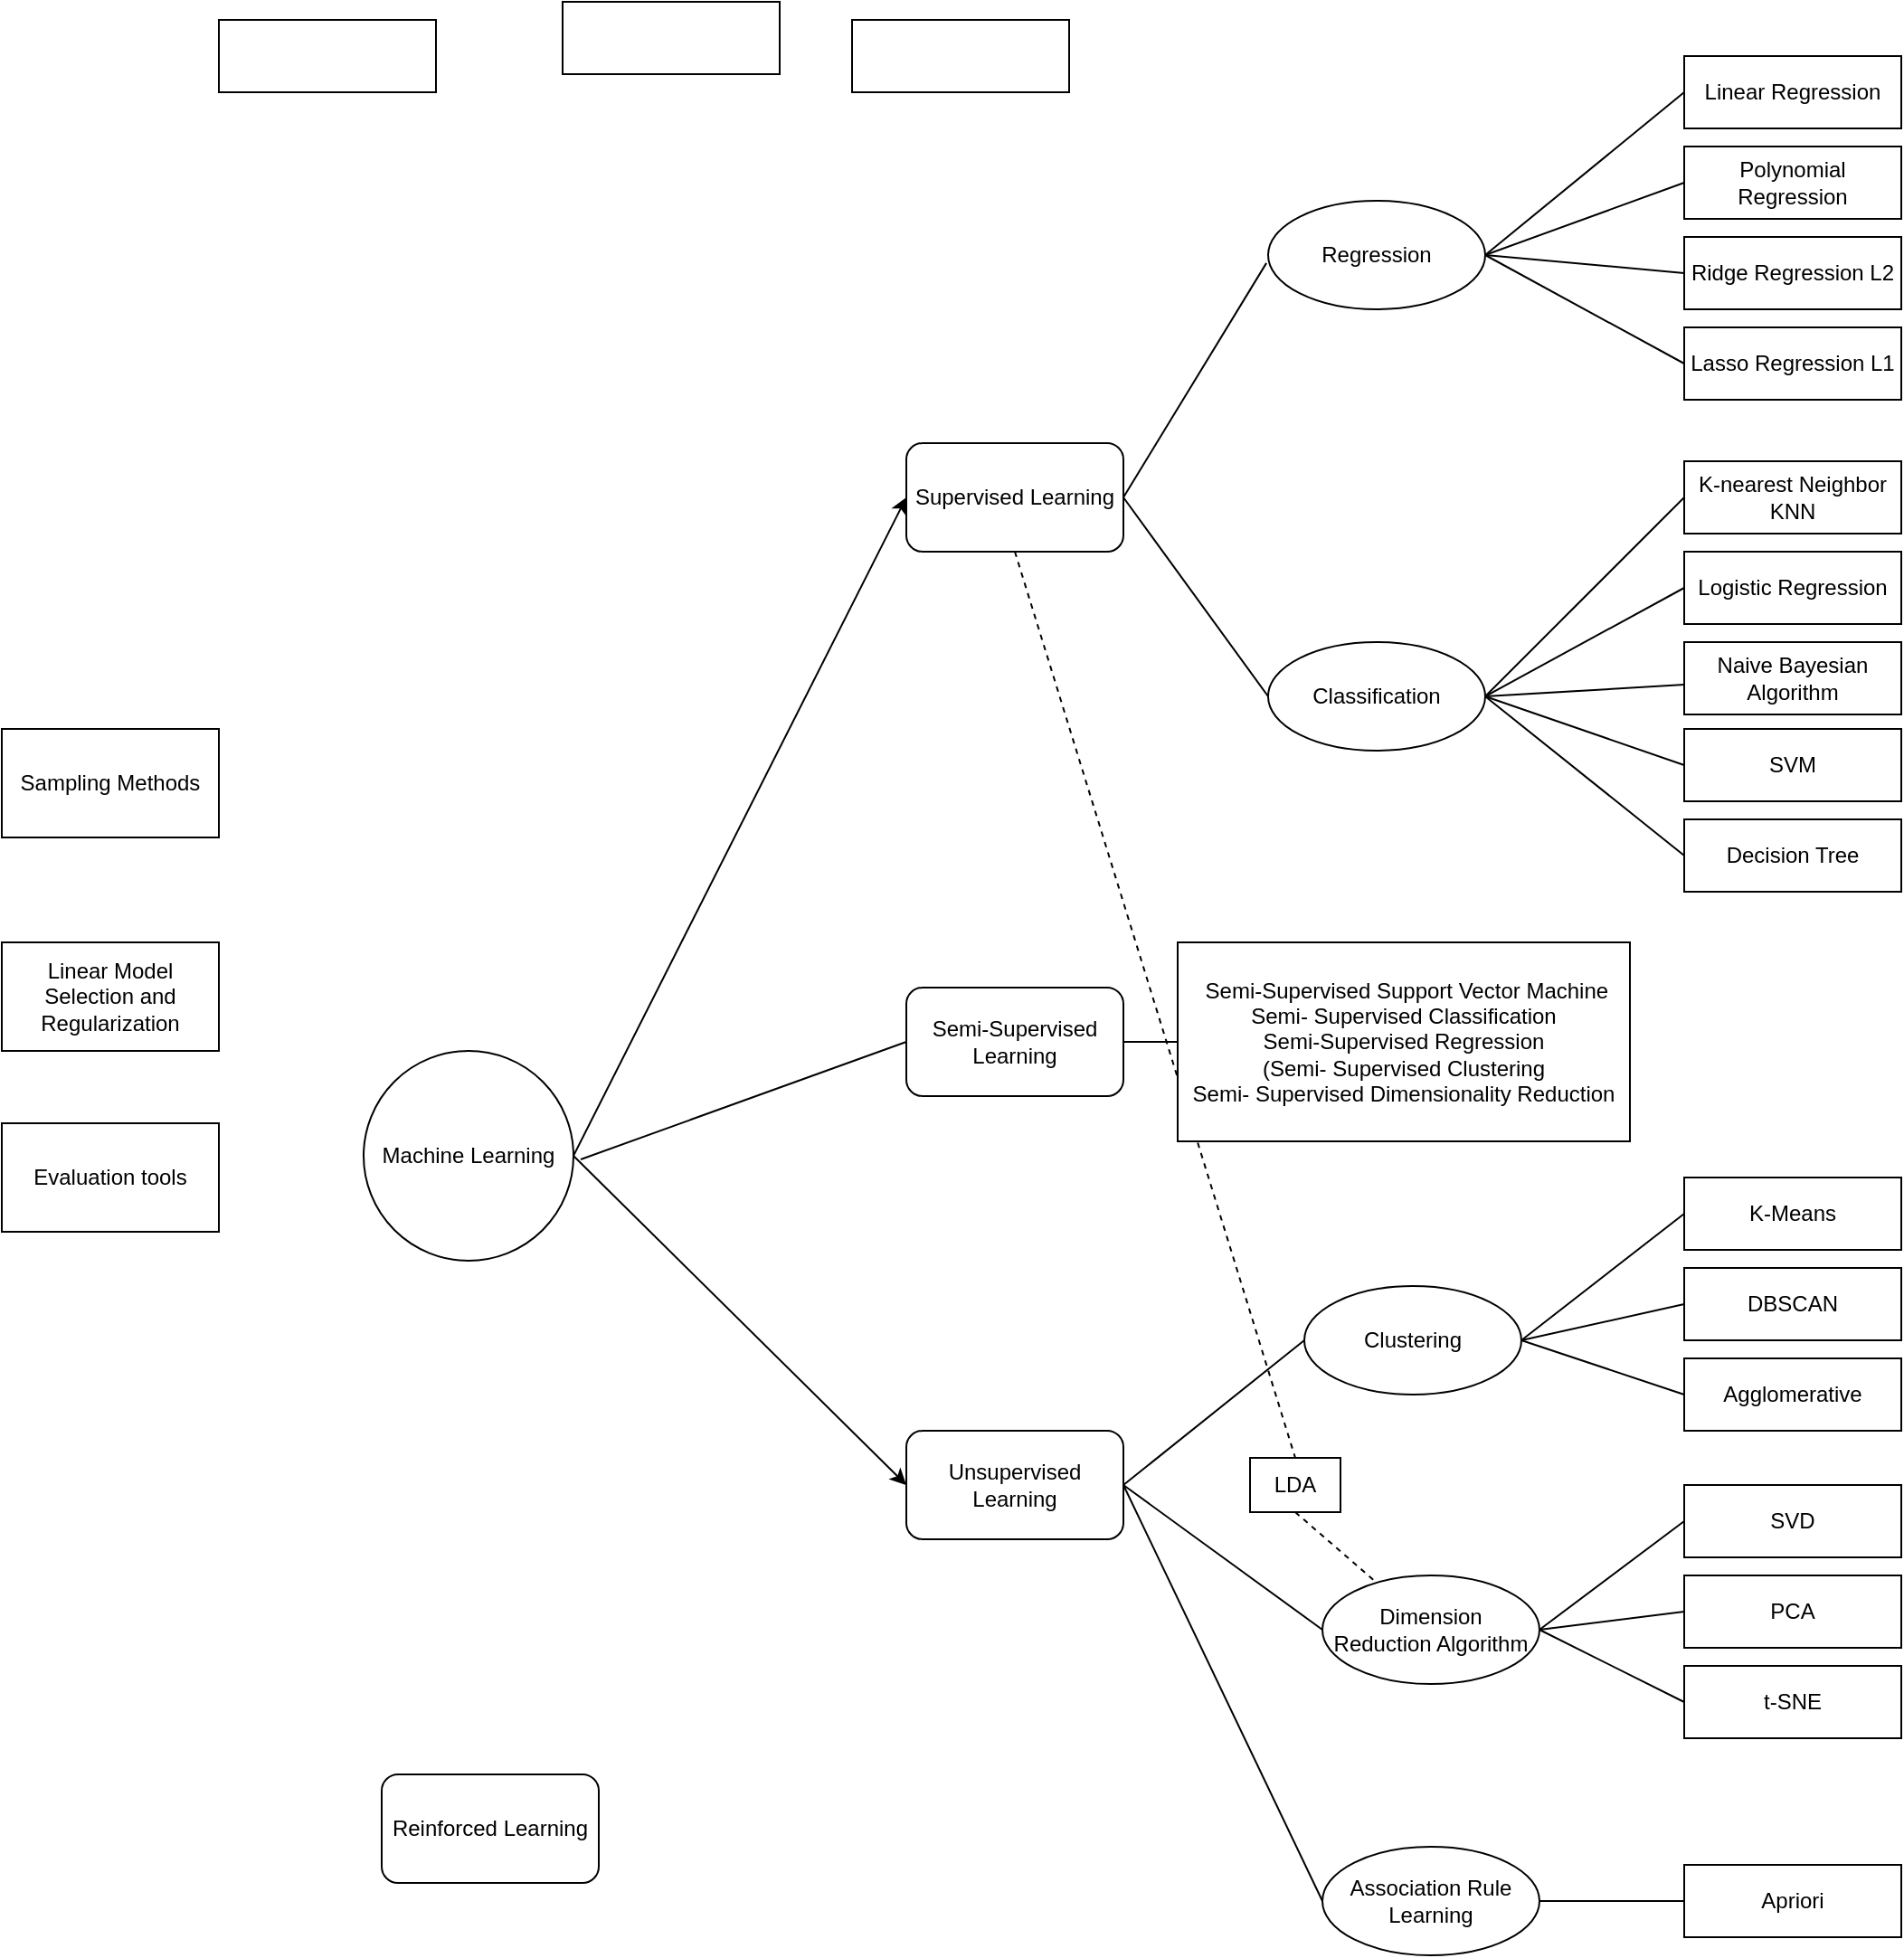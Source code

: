 <mxfile version="15.7.3" type="device"><diagram id="UlzpJgRKeToUCz3TAaw8" name="第 1 页"><mxGraphModel dx="2426" dy="2480" grid="1" gridSize="10" guides="1" tooltips="1" connect="1" arrows="1" fold="1" page="1" pageScale="1" pageWidth="4681" pageHeight="3300" math="0" shadow="0"><root><mxCell id="0"/><mxCell id="1" parent="0"/><mxCell id="gXvDuoKPCaSE4ARv3Mpc-55" style="edgeStyle=none;rounded=0;orthogonalLoop=1;jettySize=auto;html=1;exitX=1;exitY=0.5;exitDx=0;exitDy=0;entryX=0;entryY=0.5;entryDx=0;entryDy=0;startArrow=none;startFill=0;endArrow=none;endFill=0;" edge="1" parent="1" source="mvBiNy4rkdrt_FYloQTQ-3" target="gXvDuoKPCaSE4ARv3Mpc-33"><mxGeometry relative="1" as="geometry"/></mxCell><mxCell id="gXvDuoKPCaSE4ARv3Mpc-57" style="edgeStyle=none;rounded=0;orthogonalLoop=1;jettySize=auto;html=1;exitX=1;exitY=0.5;exitDx=0;exitDy=0;entryX=0;entryY=0.5;entryDx=0;entryDy=0;startArrow=none;startFill=0;endArrow=none;endFill=0;" edge="1" parent="1" source="mvBiNy4rkdrt_FYloQTQ-3" target="gXvDuoKPCaSE4ARv3Mpc-35"><mxGeometry relative="1" as="geometry"/></mxCell><mxCell id="mvBiNy4rkdrt_FYloQTQ-3" value="Unsupervised Learning" style="rounded=1;whiteSpace=wrap;html=1;" parent="1" vertex="1"><mxGeometry x="2480" y="1830" width="120" height="60" as="geometry"/></mxCell><mxCell id="gXvDuoKPCaSE4ARv3Mpc-30" style="edgeStyle=none;rounded=0;orthogonalLoop=1;jettySize=auto;html=1;exitX=1;exitY=0.5;exitDx=0;exitDy=0;entryX=-0.008;entryY=0.574;entryDx=0;entryDy=0;entryPerimeter=0;startArrow=none;startFill=0;endArrow=none;endFill=0;" edge="1" parent="1" source="mvBiNy4rkdrt_FYloQTQ-4" target="gXvDuoKPCaSE4ARv3Mpc-7"><mxGeometry relative="1" as="geometry"/></mxCell><mxCell id="gXvDuoKPCaSE4ARv3Mpc-32" style="edgeStyle=none;rounded=0;orthogonalLoop=1;jettySize=auto;html=1;exitX=1;exitY=0.5;exitDx=0;exitDy=0;entryX=0;entryY=0.5;entryDx=0;entryDy=0;startArrow=none;startFill=0;endArrow=none;endFill=0;" edge="1" parent="1" source="mvBiNy4rkdrt_FYloQTQ-4" target="gXvDuoKPCaSE4ARv3Mpc-8"><mxGeometry relative="1" as="geometry"/></mxCell><mxCell id="gXvDuoKPCaSE4ARv3Mpc-45" style="edgeStyle=none;rounded=0;orthogonalLoop=1;jettySize=auto;html=1;exitX=0.5;exitY=1;exitDx=0;exitDy=0;entryX=0.5;entryY=0;entryDx=0;entryDy=0;startArrow=none;startFill=0;endArrow=none;endFill=0;dashed=1;" edge="1" parent="1" source="mvBiNy4rkdrt_FYloQTQ-4" target="gXvDuoKPCaSE4ARv3Mpc-44"><mxGeometry relative="1" as="geometry"/></mxCell><mxCell id="mvBiNy4rkdrt_FYloQTQ-4" value="Supervised Learning" style="rounded=1;whiteSpace=wrap;html=1;" parent="1" vertex="1"><mxGeometry x="2480" y="1284" width="120" height="60" as="geometry"/></mxCell><mxCell id="mvBiNy4rkdrt_FYloQTQ-6" value="Evaluation tools" style="whiteSpace=wrap;html=1;" parent="1" vertex="1"><mxGeometry x="1980" y="1660" width="120" height="60" as="geometry"/></mxCell><mxCell id="mvBiNy4rkdrt_FYloQTQ-7" value="Sampling Methods" style="rounded=0;whiteSpace=wrap;html=1;" parent="1" vertex="1"><mxGeometry x="1980" y="1442" width="120" height="60" as="geometry"/></mxCell><mxCell id="mvBiNy4rkdrt_FYloQTQ-9" value="Linear Model Selection and Regularization" style="rounded=0;whiteSpace=wrap;html=1;" parent="1" vertex="1"><mxGeometry x="1980" y="1560" width="120" height="60" as="geometry"/></mxCell><mxCell id="mvBiNy4rkdrt_FYloQTQ-10" value="&lt;span&gt;Machine Learning&lt;/span&gt;" style="ellipse;whiteSpace=wrap;html=1;aspect=fixed;" parent="1" vertex="1"><mxGeometry x="2180" y="1620" width="116" height="116" as="geometry"/></mxCell><mxCell id="mvBiNy4rkdrt_FYloQTQ-12" value="" style="endArrow=classic;html=1;rounded=0;exitX=1;exitY=0.5;exitDx=0;exitDy=0;entryX=0;entryY=0.5;entryDx=0;entryDy=0;" parent="1" source="mvBiNy4rkdrt_FYloQTQ-10" target="mvBiNy4rkdrt_FYloQTQ-3" edge="1"><mxGeometry width="50" height="50" relative="1" as="geometry"><mxPoint x="2320" y="1560" as="sourcePoint"/><mxPoint x="2370" y="1510" as="targetPoint"/></mxGeometry></mxCell><mxCell id="mvBiNy4rkdrt_FYloQTQ-13" value="" style="endArrow=classic;html=1;rounded=0;entryX=0;entryY=0.5;entryDx=0;entryDy=0;exitX=1;exitY=0.5;exitDx=0;exitDy=0;" parent="1" source="mvBiNy4rkdrt_FYloQTQ-10" target="mvBiNy4rkdrt_FYloQTQ-4" edge="1"><mxGeometry width="50" height="50" relative="1" as="geometry"><mxPoint x="2340" y="1420" as="sourcePoint"/><mxPoint x="2370" y="1510" as="targetPoint"/></mxGeometry></mxCell><mxCell id="mvBiNy4rkdrt_FYloQTQ-14" value="Reinforced Learning" style="rounded=1;whiteSpace=wrap;html=1;" parent="1" vertex="1"><mxGeometry x="2190" y="2020" width="120" height="60" as="geometry"/></mxCell><mxCell id="gXvDuoKPCaSE4ARv3Mpc-1" value="Linear Regression" style="rounded=0;whiteSpace=wrap;html=1;" vertex="1" parent="1"><mxGeometry x="2910" y="1070" width="120" height="40" as="geometry"/></mxCell><mxCell id="gXvDuoKPCaSE4ARv3Mpc-2" value="" style="rounded=0;whiteSpace=wrap;html=1;" vertex="1" parent="1"><mxGeometry x="2100" y="1050" width="120" height="40" as="geometry"/></mxCell><mxCell id="gXvDuoKPCaSE4ARv3Mpc-3" value="K-nearest Neighbor&lt;br&gt;KNN" style="rounded=0;whiteSpace=wrap;html=1;" vertex="1" parent="1"><mxGeometry x="2910" y="1294" width="120" height="40" as="geometry"/></mxCell><mxCell id="gXvDuoKPCaSE4ARv3Mpc-4" value="" style="rounded=0;whiteSpace=wrap;html=1;" vertex="1" parent="1"><mxGeometry x="2290" y="1040" width="120" height="40" as="geometry"/></mxCell><mxCell id="gXvDuoKPCaSE4ARv3Mpc-5" value="" style="rounded=0;whiteSpace=wrap;html=1;" vertex="1" parent="1"><mxGeometry x="2450" y="1050" width="120" height="40" as="geometry"/></mxCell><mxCell id="gXvDuoKPCaSE4ARv3Mpc-20" style="rounded=0;orthogonalLoop=1;jettySize=auto;html=1;exitX=1;exitY=0.5;exitDx=0;exitDy=0;entryX=0;entryY=0.5;entryDx=0;entryDy=0;startArrow=none;startFill=0;endArrow=none;endFill=0;" edge="1" parent="1" source="gXvDuoKPCaSE4ARv3Mpc-7" target="gXvDuoKPCaSE4ARv3Mpc-1"><mxGeometry relative="1" as="geometry"/></mxCell><mxCell id="gXvDuoKPCaSE4ARv3Mpc-22" style="edgeStyle=none;rounded=0;orthogonalLoop=1;jettySize=auto;html=1;exitX=1;exitY=0.5;exitDx=0;exitDy=0;entryX=0;entryY=0.5;entryDx=0;entryDy=0;startArrow=none;startFill=0;endArrow=none;endFill=0;" edge="1" parent="1" source="gXvDuoKPCaSE4ARv3Mpc-7" target="gXvDuoKPCaSE4ARv3Mpc-10"><mxGeometry relative="1" as="geometry"/></mxCell><mxCell id="gXvDuoKPCaSE4ARv3Mpc-23" style="edgeStyle=none;rounded=0;orthogonalLoop=1;jettySize=auto;html=1;exitX=1;exitY=0.5;exitDx=0;exitDy=0;entryX=0;entryY=0.5;entryDx=0;entryDy=0;startArrow=none;startFill=0;endArrow=none;endFill=0;" edge="1" parent="1" source="gXvDuoKPCaSE4ARv3Mpc-7" target="gXvDuoKPCaSE4ARv3Mpc-12"><mxGeometry relative="1" as="geometry"/></mxCell><mxCell id="gXvDuoKPCaSE4ARv3Mpc-24" style="edgeStyle=none;rounded=0;orthogonalLoop=1;jettySize=auto;html=1;exitX=1;exitY=0.5;exitDx=0;exitDy=0;entryX=0;entryY=0.5;entryDx=0;entryDy=0;startArrow=none;startFill=0;endArrow=none;endFill=0;" edge="1" parent="1" source="gXvDuoKPCaSE4ARv3Mpc-7" target="gXvDuoKPCaSE4ARv3Mpc-14"><mxGeometry relative="1" as="geometry"/></mxCell><mxCell id="gXvDuoKPCaSE4ARv3Mpc-7" value="Regression" style="ellipse;whiteSpace=wrap;html=1;" vertex="1" parent="1"><mxGeometry x="2680" y="1150" width="120" height="60" as="geometry"/></mxCell><mxCell id="gXvDuoKPCaSE4ARv3Mpc-25" style="edgeStyle=none;rounded=0;orthogonalLoop=1;jettySize=auto;html=1;exitX=1;exitY=0.5;exitDx=0;exitDy=0;entryX=0;entryY=0.5;entryDx=0;entryDy=0;startArrow=none;startFill=0;endArrow=none;endFill=0;" edge="1" parent="1" source="gXvDuoKPCaSE4ARv3Mpc-8" target="gXvDuoKPCaSE4ARv3Mpc-3"><mxGeometry relative="1" as="geometry"/></mxCell><mxCell id="gXvDuoKPCaSE4ARv3Mpc-26" style="edgeStyle=none;rounded=0;orthogonalLoop=1;jettySize=auto;html=1;exitX=1;exitY=0.5;exitDx=0;exitDy=0;entryX=0;entryY=0.5;entryDx=0;entryDy=0;startArrow=none;startFill=0;endArrow=none;endFill=0;" edge="1" parent="1" source="gXvDuoKPCaSE4ARv3Mpc-8" target="gXvDuoKPCaSE4ARv3Mpc-15"><mxGeometry relative="1" as="geometry"/></mxCell><mxCell id="gXvDuoKPCaSE4ARv3Mpc-27" style="edgeStyle=none;rounded=0;orthogonalLoop=1;jettySize=auto;html=1;exitX=1;exitY=0.5;exitDx=0;exitDy=0;startArrow=none;startFill=0;endArrow=none;endFill=0;" edge="1" parent="1" source="gXvDuoKPCaSE4ARv3Mpc-8" target="gXvDuoKPCaSE4ARv3Mpc-16"><mxGeometry relative="1" as="geometry"/></mxCell><mxCell id="gXvDuoKPCaSE4ARv3Mpc-28" style="edgeStyle=none;rounded=0;orthogonalLoop=1;jettySize=auto;html=1;exitX=1;exitY=0.5;exitDx=0;exitDy=0;entryX=0;entryY=0.5;entryDx=0;entryDy=0;startArrow=none;startFill=0;endArrow=none;endFill=0;" edge="1" parent="1" source="gXvDuoKPCaSE4ARv3Mpc-8" target="gXvDuoKPCaSE4ARv3Mpc-18"><mxGeometry relative="1" as="geometry"/></mxCell><mxCell id="gXvDuoKPCaSE4ARv3Mpc-29" style="edgeStyle=none;rounded=0;orthogonalLoop=1;jettySize=auto;html=1;exitX=1;exitY=0.5;exitDx=0;exitDy=0;entryX=0;entryY=0.5;entryDx=0;entryDy=0;startArrow=none;startFill=0;endArrow=none;endFill=0;" edge="1" parent="1" source="gXvDuoKPCaSE4ARv3Mpc-8" target="gXvDuoKPCaSE4ARv3Mpc-19"><mxGeometry relative="1" as="geometry"/></mxCell><mxCell id="gXvDuoKPCaSE4ARv3Mpc-8" value="&lt;span&gt;Classification&lt;/span&gt;" style="ellipse;whiteSpace=wrap;html=1;" vertex="1" parent="1"><mxGeometry x="2680" y="1394" width="120" height="60" as="geometry"/></mxCell><mxCell id="gXvDuoKPCaSE4ARv3Mpc-10" value="Polynomial Regression&lt;br&gt;" style="rounded=0;whiteSpace=wrap;html=1;" vertex="1" parent="1"><mxGeometry x="2910" y="1120" width="120" height="40" as="geometry"/></mxCell><mxCell id="gXvDuoKPCaSE4ARv3Mpc-12" value="Ridge Regression L2" style="rounded=0;whiteSpace=wrap;html=1;" vertex="1" parent="1"><mxGeometry x="2910" y="1170" width="120" height="40" as="geometry"/></mxCell><mxCell id="gXvDuoKPCaSE4ARv3Mpc-14" value="Lasso Regression L1" style="rounded=0;whiteSpace=wrap;html=1;" vertex="1" parent="1"><mxGeometry x="2910" y="1220" width="120" height="40" as="geometry"/></mxCell><mxCell id="gXvDuoKPCaSE4ARv3Mpc-15" value="Logistic Regression" style="rounded=0;whiteSpace=wrap;html=1;" vertex="1" parent="1"><mxGeometry x="2910" y="1344" width="120" height="40" as="geometry"/></mxCell><mxCell id="gXvDuoKPCaSE4ARv3Mpc-16" value="Naive Bayesian Algorithm" style="rounded=0;whiteSpace=wrap;html=1;" vertex="1" parent="1"><mxGeometry x="2910" y="1394" width="120" height="40" as="geometry"/></mxCell><mxCell id="gXvDuoKPCaSE4ARv3Mpc-18" value="SVM" style="rounded=0;whiteSpace=wrap;html=1;" vertex="1" parent="1"><mxGeometry x="2910" y="1442" width="120" height="40" as="geometry"/></mxCell><mxCell id="gXvDuoKPCaSE4ARv3Mpc-19" value="Decision Tree" style="rounded=0;whiteSpace=wrap;html=1;" vertex="1" parent="1"><mxGeometry x="2910" y="1492" width="120" height="40" as="geometry"/></mxCell><mxCell id="gXvDuoKPCaSE4ARv3Mpc-41" style="edgeStyle=none;rounded=0;orthogonalLoop=1;jettySize=auto;html=1;exitX=1;exitY=0.5;exitDx=0;exitDy=0;entryX=0;entryY=0.5;entryDx=0;entryDy=0;startArrow=none;startFill=0;endArrow=none;endFill=0;" edge="1" parent="1" source="gXvDuoKPCaSE4ARv3Mpc-33" target="gXvDuoKPCaSE4ARv3Mpc-36"><mxGeometry relative="1" as="geometry"/></mxCell><mxCell id="gXvDuoKPCaSE4ARv3Mpc-42" style="edgeStyle=none;rounded=0;orthogonalLoop=1;jettySize=auto;html=1;exitX=1;exitY=0.5;exitDx=0;exitDy=0;entryX=0;entryY=0.5;entryDx=0;entryDy=0;startArrow=none;startFill=0;endArrow=none;endFill=0;" edge="1" parent="1" source="gXvDuoKPCaSE4ARv3Mpc-33" target="gXvDuoKPCaSE4ARv3Mpc-37"><mxGeometry relative="1" as="geometry"/></mxCell><mxCell id="gXvDuoKPCaSE4ARv3Mpc-43" style="edgeStyle=none;rounded=0;orthogonalLoop=1;jettySize=auto;html=1;exitX=1;exitY=0.5;exitDx=0;exitDy=0;entryX=0;entryY=0.5;entryDx=0;entryDy=0;startArrow=none;startFill=0;endArrow=none;endFill=0;" edge="1" parent="1" source="gXvDuoKPCaSE4ARv3Mpc-33" target="gXvDuoKPCaSE4ARv3Mpc-40"><mxGeometry relative="1" as="geometry"/></mxCell><mxCell id="gXvDuoKPCaSE4ARv3Mpc-33" value="Clustering" style="ellipse;whiteSpace=wrap;html=1;" vertex="1" parent="1"><mxGeometry x="2700" y="1750" width="120" height="60" as="geometry"/></mxCell><mxCell id="gXvDuoKPCaSE4ARv3Mpc-52" style="edgeStyle=none;rounded=0;orthogonalLoop=1;jettySize=auto;html=1;exitX=1;exitY=0.5;exitDx=0;exitDy=0;entryX=0;entryY=0.5;entryDx=0;entryDy=0;startArrow=none;startFill=0;endArrow=none;endFill=0;" edge="1" parent="1" source="gXvDuoKPCaSE4ARv3Mpc-34" target="gXvDuoKPCaSE4ARv3Mpc-48"><mxGeometry relative="1" as="geometry"/></mxCell><mxCell id="gXvDuoKPCaSE4ARv3Mpc-53" style="edgeStyle=none;rounded=0;orthogonalLoop=1;jettySize=auto;html=1;exitX=1;exitY=0.5;exitDx=0;exitDy=0;entryX=0;entryY=0.5;entryDx=0;entryDy=0;startArrow=none;startFill=0;endArrow=none;endFill=0;" edge="1" parent="1" source="gXvDuoKPCaSE4ARv3Mpc-34" target="gXvDuoKPCaSE4ARv3Mpc-49"><mxGeometry relative="1" as="geometry"/></mxCell><mxCell id="gXvDuoKPCaSE4ARv3Mpc-54" style="edgeStyle=none;rounded=0;orthogonalLoop=1;jettySize=auto;html=1;exitX=1;exitY=0.5;exitDx=0;exitDy=0;entryX=0;entryY=0.5;entryDx=0;entryDy=0;startArrow=none;startFill=0;endArrow=none;endFill=0;" edge="1" parent="1" source="gXvDuoKPCaSE4ARv3Mpc-34" target="gXvDuoKPCaSE4ARv3Mpc-51"><mxGeometry relative="1" as="geometry"/></mxCell><mxCell id="gXvDuoKPCaSE4ARv3Mpc-56" style="edgeStyle=none;rounded=0;orthogonalLoop=1;jettySize=auto;html=1;exitX=0;exitY=0.5;exitDx=0;exitDy=0;entryX=1;entryY=0.5;entryDx=0;entryDy=0;startArrow=none;startFill=0;endArrow=none;endFill=0;" edge="1" parent="1" source="gXvDuoKPCaSE4ARv3Mpc-34" target="mvBiNy4rkdrt_FYloQTQ-3"><mxGeometry relative="1" as="geometry"/></mxCell><mxCell id="gXvDuoKPCaSE4ARv3Mpc-34" value="Dimension&lt;br&gt;Reduction Algorithm&lt;br&gt;" style="ellipse;whiteSpace=wrap;html=1;" vertex="1" parent="1"><mxGeometry x="2710" y="1910" width="120" height="60" as="geometry"/></mxCell><mxCell id="gXvDuoKPCaSE4ARv3Mpc-60" style="edgeStyle=none;rounded=0;orthogonalLoop=1;jettySize=auto;html=1;exitX=1;exitY=0.5;exitDx=0;exitDy=0;entryX=0;entryY=0.5;entryDx=0;entryDy=0;startArrow=none;startFill=0;endArrow=none;endFill=0;" edge="1" parent="1" source="gXvDuoKPCaSE4ARv3Mpc-35" target="gXvDuoKPCaSE4ARv3Mpc-59"><mxGeometry relative="1" as="geometry"/></mxCell><mxCell id="gXvDuoKPCaSE4ARv3Mpc-35" value="Association Rule&lt;br&gt;Learning" style="ellipse;whiteSpace=wrap;html=1;" vertex="1" parent="1"><mxGeometry x="2710" y="2060" width="120" height="60" as="geometry"/></mxCell><mxCell id="gXvDuoKPCaSE4ARv3Mpc-36" value="K-Means" style="rounded=0;whiteSpace=wrap;html=1;" vertex="1" parent="1"><mxGeometry x="2910" y="1690" width="120" height="40" as="geometry"/></mxCell><mxCell id="gXvDuoKPCaSE4ARv3Mpc-37" value="DBSCAN" style="rounded=0;whiteSpace=wrap;html=1;" vertex="1" parent="1"><mxGeometry x="2910" y="1740" width="120" height="40" as="geometry"/></mxCell><mxCell id="gXvDuoKPCaSE4ARv3Mpc-40" value="Agglomerative" style="rounded=0;whiteSpace=wrap;html=1;" vertex="1" parent="1"><mxGeometry x="2910" y="1790" width="120" height="40" as="geometry"/></mxCell><mxCell id="gXvDuoKPCaSE4ARv3Mpc-46" style="edgeStyle=none;rounded=0;orthogonalLoop=1;jettySize=auto;html=1;exitX=0.5;exitY=1;exitDx=0;exitDy=0;dashed=1;startArrow=none;startFill=0;endArrow=none;endFill=0;" edge="1" parent="1" source="gXvDuoKPCaSE4ARv3Mpc-44" target="gXvDuoKPCaSE4ARv3Mpc-34"><mxGeometry relative="1" as="geometry"/></mxCell><mxCell id="gXvDuoKPCaSE4ARv3Mpc-44" value="LDA" style="whiteSpace=wrap;html=1;" vertex="1" parent="1"><mxGeometry x="2670" y="1845" width="50" height="30" as="geometry"/></mxCell><mxCell id="gXvDuoKPCaSE4ARv3Mpc-48" value="SVD" style="rounded=0;whiteSpace=wrap;html=1;" vertex="1" parent="1"><mxGeometry x="2910" y="1860" width="120" height="40" as="geometry"/></mxCell><mxCell id="gXvDuoKPCaSE4ARv3Mpc-49" value="PCA" style="rounded=0;whiteSpace=wrap;html=1;" vertex="1" parent="1"><mxGeometry x="2910" y="1910" width="120" height="40" as="geometry"/></mxCell><mxCell id="gXvDuoKPCaSE4ARv3Mpc-51" value="t-SNE" style="rounded=0;whiteSpace=wrap;html=1;" vertex="1" parent="1"><mxGeometry x="2910" y="1960" width="120" height="40" as="geometry"/></mxCell><mxCell id="gXvDuoKPCaSE4ARv3Mpc-59" value="Apriori" style="rounded=0;whiteSpace=wrap;html=1;" vertex="1" parent="1"><mxGeometry x="2910" y="2070" width="120" height="40" as="geometry"/></mxCell><mxCell id="gXvDuoKPCaSE4ARv3Mpc-65" style="edgeStyle=none;rounded=0;orthogonalLoop=1;jettySize=auto;html=1;exitX=1;exitY=0.5;exitDx=0;exitDy=0;entryX=0;entryY=0.5;entryDx=0;entryDy=0;startArrow=none;startFill=0;endArrow=none;endFill=0;" edge="1" parent="1" source="gXvDuoKPCaSE4ARv3Mpc-62"><mxGeometry relative="1" as="geometry"><mxPoint x="2630" y="1615" as="targetPoint"/></mxGeometry></mxCell><mxCell id="gXvDuoKPCaSE4ARv3Mpc-68" style="edgeStyle=none;rounded=0;orthogonalLoop=1;jettySize=auto;html=1;exitX=0;exitY=0.5;exitDx=0;exitDy=0;startArrow=none;startFill=0;endArrow=none;endFill=0;" edge="1" parent="1" source="gXvDuoKPCaSE4ARv3Mpc-62"><mxGeometry relative="1" as="geometry"><mxPoint x="2300" y="1680" as="targetPoint"/></mxGeometry></mxCell><mxCell id="gXvDuoKPCaSE4ARv3Mpc-62" value="Semi-Supervised Learning" style="rounded=1;whiteSpace=wrap;html=1;" vertex="1" parent="1"><mxGeometry x="2480" y="1585" width="120" height="60" as="geometry"/></mxCell><mxCell id="gXvDuoKPCaSE4ARv3Mpc-67" value="&lt;div&gt;&amp;nbsp;Semi-Supervised Support Vector Machine Semi- Supervised Classification&lt;/div&gt;&lt;div&gt;Semi-Supervised Regression&lt;/div&gt;&lt;div&gt;(Semi- Supervised Clustering&lt;/div&gt;&lt;div&gt;Semi- Supervised Dimensionality Reduction&lt;/div&gt;" style="rounded=0;whiteSpace=wrap;html=1;" vertex="1" parent="1"><mxGeometry x="2630" y="1560" width="250" height="110" as="geometry"/></mxCell></root></mxGraphModel></diagram></mxfile>